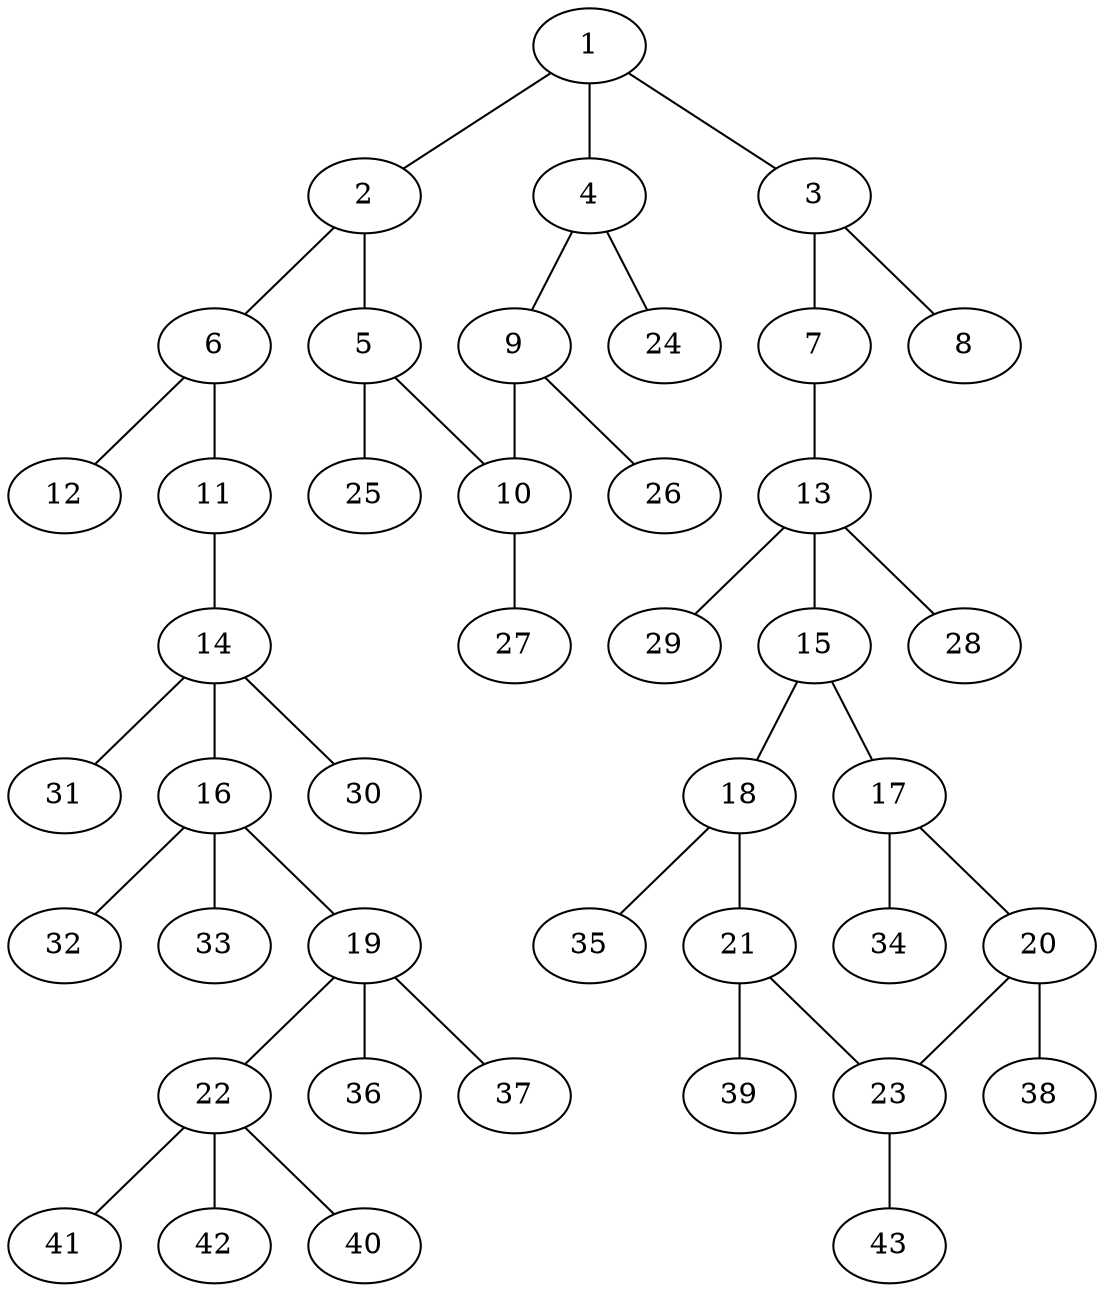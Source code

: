 graph molecule_1630 {
	1	 [chem=C];
	2	 [chem=C];
	1 -- 2	 [valence=2];
	3	 [chem=C];
	1 -- 3	 [valence=1];
	4	 [chem=C];
	1 -- 4	 [valence=1];
	5	 [chem=C];
	2 -- 5	 [valence=1];
	6	 [chem=C];
	2 -- 6	 [valence=1];
	7	 [chem=O];
	3 -- 7	 [valence=1];
	8	 [chem=O];
	3 -- 8	 [valence=2];
	9	 [chem=C];
	4 -- 9	 [valence=2];
	24	 [chem=H];
	4 -- 24	 [valence=1];
	10	 [chem=C];
	5 -- 10	 [valence=2];
	25	 [chem=H];
	5 -- 25	 [valence=1];
	11	 [chem=O];
	6 -- 11	 [valence=1];
	12	 [chem=O];
	6 -- 12	 [valence=2];
	13	 [chem=C];
	7 -- 13	 [valence=1];
	9 -- 10	 [valence=1];
	26	 [chem=H];
	9 -- 26	 [valence=1];
	27	 [chem=H];
	10 -- 27	 [valence=1];
	14	 [chem=C];
	11 -- 14	 [valence=1];
	15	 [chem=C];
	13 -- 15	 [valence=1];
	28	 [chem=H];
	13 -- 28	 [valence=1];
	29	 [chem=H];
	13 -- 29	 [valence=1];
	16	 [chem=C];
	14 -- 16	 [valence=1];
	30	 [chem=H];
	14 -- 30	 [valence=1];
	31	 [chem=H];
	14 -- 31	 [valence=1];
	17	 [chem=C];
	15 -- 17	 [valence=2];
	18	 [chem=C];
	15 -- 18	 [valence=1];
	19	 [chem=C];
	16 -- 19	 [valence=1];
	32	 [chem=H];
	16 -- 32	 [valence=1];
	33	 [chem=H];
	16 -- 33	 [valence=1];
	20	 [chem=C];
	17 -- 20	 [valence=1];
	34	 [chem=H];
	17 -- 34	 [valence=1];
	21	 [chem=C];
	18 -- 21	 [valence=2];
	35	 [chem=H];
	18 -- 35	 [valence=1];
	22	 [chem=C];
	19 -- 22	 [valence=1];
	36	 [chem=H];
	19 -- 36	 [valence=1];
	37	 [chem=H];
	19 -- 37	 [valence=1];
	23	 [chem=C];
	20 -- 23	 [valence=2];
	38	 [chem=H];
	20 -- 38	 [valence=1];
	21 -- 23	 [valence=1];
	39	 [chem=H];
	21 -- 39	 [valence=1];
	40	 [chem=H];
	22 -- 40	 [valence=1];
	41	 [chem=H];
	22 -- 41	 [valence=1];
	42	 [chem=H];
	22 -- 42	 [valence=1];
	43	 [chem=H];
	23 -- 43	 [valence=1];
}
